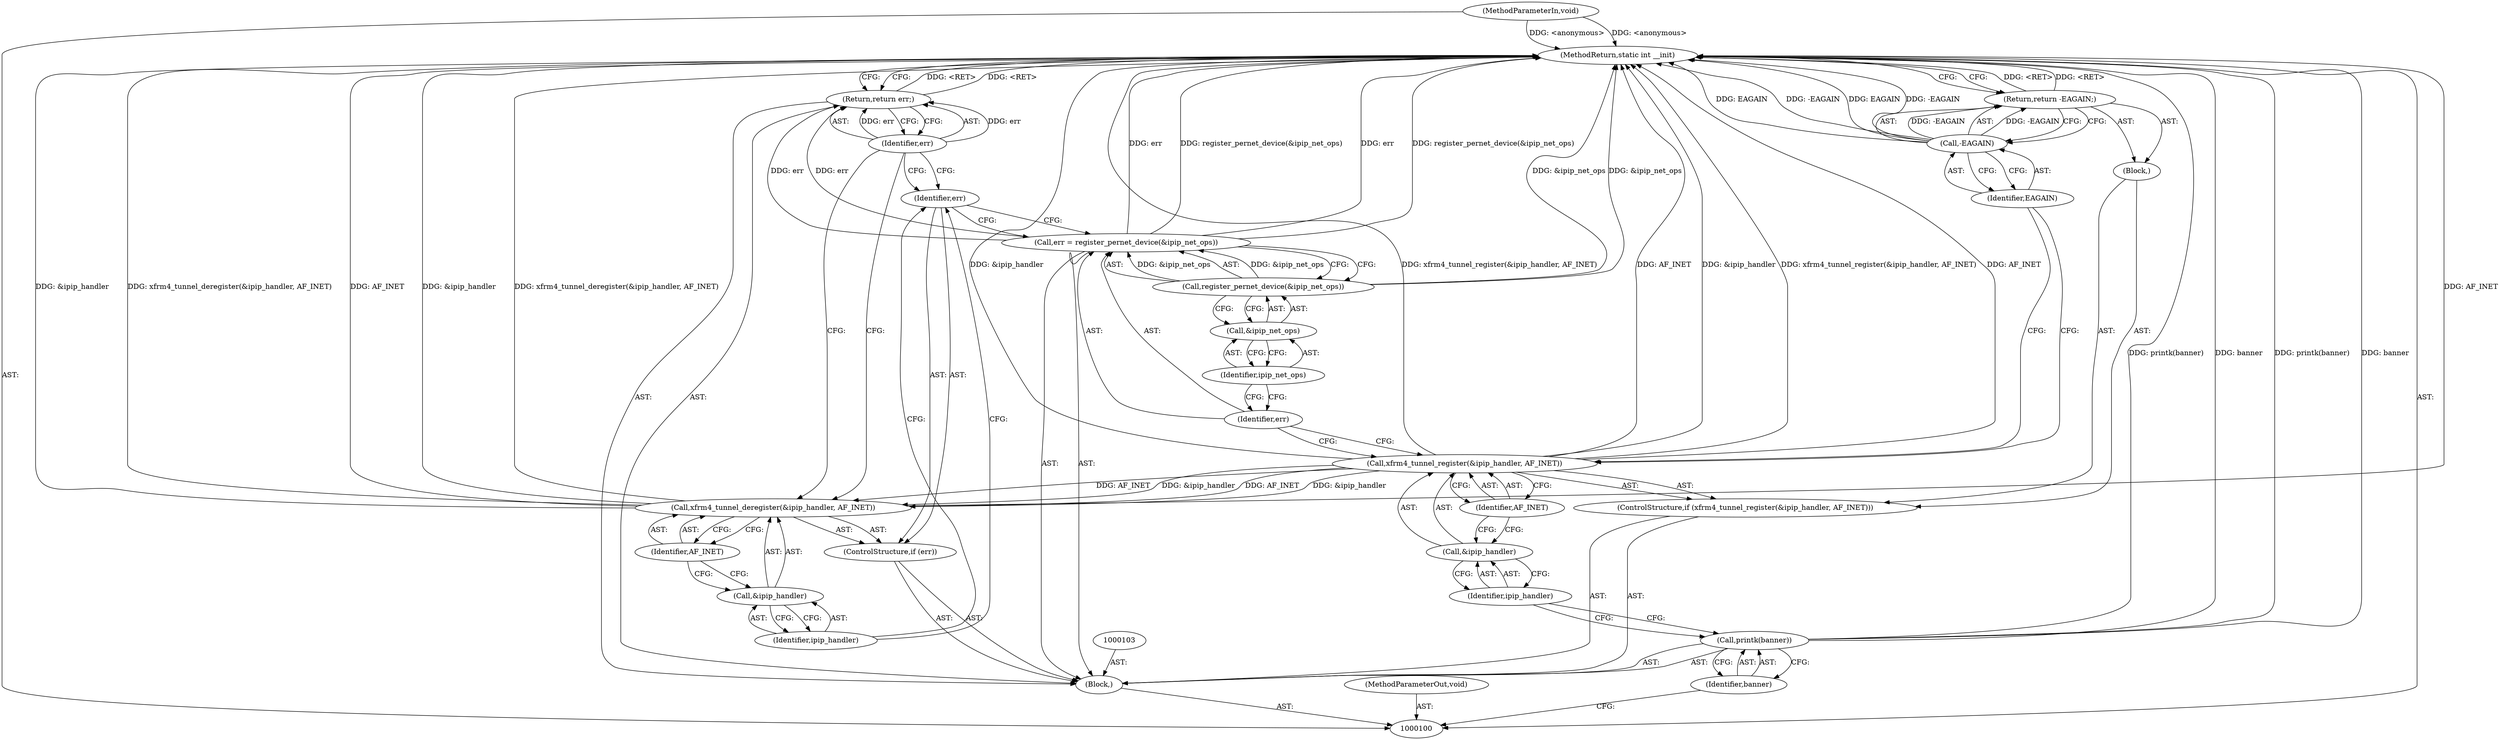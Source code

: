 digraph "1_linux_d5aa407f59f5b83d2c50ec88f5bf56d40f1f8978" {
"1000128" [label="(MethodReturn,static int __init)"];
"1000101" [label="(MethodParameterIn,void)"];
"1000165" [label="(MethodParameterOut,void)"];
"1000115" [label="(Call,err = register_pernet_device(&ipip_net_ops))"];
"1000116" [label="(Identifier,err)"];
"1000118" [label="(Call,&ipip_net_ops)"];
"1000119" [label="(Identifier,ipip_net_ops)"];
"1000117" [label="(Call,register_pernet_device(&ipip_net_ops))"];
"1000120" [label="(ControlStructure,if (err))"];
"1000121" [label="(Identifier,err)"];
"1000122" [label="(Call,xfrm4_tunnel_deregister(&ipip_handler, AF_INET))"];
"1000123" [label="(Call,&ipip_handler)"];
"1000124" [label="(Identifier,ipip_handler)"];
"1000125" [label="(Identifier,AF_INET)"];
"1000126" [label="(Return,return err;)"];
"1000127" [label="(Identifier,err)"];
"1000102" [label="(Block,)"];
"1000104" [label="(Call,printk(banner))"];
"1000105" [label="(Identifier,banner)"];
"1000106" [label="(ControlStructure,if (xfrm4_tunnel_register(&ipip_handler, AF_INET)))"];
"1000108" [label="(Call,&ipip_handler)"];
"1000109" [label="(Identifier,ipip_handler)"];
"1000110" [label="(Identifier,AF_INET)"];
"1000107" [label="(Call,xfrm4_tunnel_register(&ipip_handler, AF_INET))"];
"1000111" [label="(Block,)"];
"1000114" [label="(Identifier,EAGAIN)"];
"1000112" [label="(Return,return -EAGAIN;)"];
"1000113" [label="(Call,-EAGAIN)"];
"1000128" -> "1000100"  [label="AST: "];
"1000128" -> "1000112"  [label="CFG: "];
"1000128" -> "1000126"  [label="CFG: "];
"1000112" -> "1000128"  [label="DDG: <RET>"];
"1000115" -> "1000128"  [label="DDG: register_pernet_device(&ipip_net_ops)"];
"1000115" -> "1000128"  [label="DDG: err"];
"1000122" -> "1000128"  [label="DDG: AF_INET"];
"1000122" -> "1000128"  [label="DDG: &ipip_handler"];
"1000122" -> "1000128"  [label="DDG: xfrm4_tunnel_deregister(&ipip_handler, AF_INET)"];
"1000107" -> "1000128"  [label="DDG: &ipip_handler"];
"1000107" -> "1000128"  [label="DDG: xfrm4_tunnel_register(&ipip_handler, AF_INET)"];
"1000107" -> "1000128"  [label="DDG: AF_INET"];
"1000104" -> "1000128"  [label="DDG: printk(banner)"];
"1000104" -> "1000128"  [label="DDG: banner"];
"1000113" -> "1000128"  [label="DDG: EAGAIN"];
"1000113" -> "1000128"  [label="DDG: -EAGAIN"];
"1000117" -> "1000128"  [label="DDG: &ipip_net_ops"];
"1000101" -> "1000128"  [label="DDG: <anonymous>"];
"1000126" -> "1000128"  [label="DDG: <RET>"];
"1000101" -> "1000100"  [label="AST: "];
"1000101" -> "1000128"  [label="DDG: <anonymous>"];
"1000165" -> "1000100"  [label="AST: "];
"1000115" -> "1000102"  [label="AST: "];
"1000115" -> "1000117"  [label="CFG: "];
"1000116" -> "1000115"  [label="AST: "];
"1000117" -> "1000115"  [label="AST: "];
"1000121" -> "1000115"  [label="CFG: "];
"1000115" -> "1000128"  [label="DDG: register_pernet_device(&ipip_net_ops)"];
"1000115" -> "1000128"  [label="DDG: err"];
"1000117" -> "1000115"  [label="DDG: &ipip_net_ops"];
"1000115" -> "1000126"  [label="DDG: err"];
"1000116" -> "1000115"  [label="AST: "];
"1000116" -> "1000107"  [label="CFG: "];
"1000119" -> "1000116"  [label="CFG: "];
"1000118" -> "1000117"  [label="AST: "];
"1000118" -> "1000119"  [label="CFG: "];
"1000119" -> "1000118"  [label="AST: "];
"1000117" -> "1000118"  [label="CFG: "];
"1000119" -> "1000118"  [label="AST: "];
"1000119" -> "1000116"  [label="CFG: "];
"1000118" -> "1000119"  [label="CFG: "];
"1000117" -> "1000115"  [label="AST: "];
"1000117" -> "1000118"  [label="CFG: "];
"1000118" -> "1000117"  [label="AST: "];
"1000115" -> "1000117"  [label="CFG: "];
"1000117" -> "1000128"  [label="DDG: &ipip_net_ops"];
"1000117" -> "1000115"  [label="DDG: &ipip_net_ops"];
"1000120" -> "1000102"  [label="AST: "];
"1000121" -> "1000120"  [label="AST: "];
"1000122" -> "1000120"  [label="AST: "];
"1000121" -> "1000120"  [label="AST: "];
"1000121" -> "1000115"  [label="CFG: "];
"1000124" -> "1000121"  [label="CFG: "];
"1000127" -> "1000121"  [label="CFG: "];
"1000122" -> "1000120"  [label="AST: "];
"1000122" -> "1000125"  [label="CFG: "];
"1000123" -> "1000122"  [label="AST: "];
"1000125" -> "1000122"  [label="AST: "];
"1000127" -> "1000122"  [label="CFG: "];
"1000122" -> "1000128"  [label="DDG: AF_INET"];
"1000122" -> "1000128"  [label="DDG: &ipip_handler"];
"1000122" -> "1000128"  [label="DDG: xfrm4_tunnel_deregister(&ipip_handler, AF_INET)"];
"1000107" -> "1000122"  [label="DDG: &ipip_handler"];
"1000107" -> "1000122"  [label="DDG: AF_INET"];
"1000123" -> "1000122"  [label="AST: "];
"1000123" -> "1000124"  [label="CFG: "];
"1000124" -> "1000123"  [label="AST: "];
"1000125" -> "1000123"  [label="CFG: "];
"1000124" -> "1000123"  [label="AST: "];
"1000124" -> "1000121"  [label="CFG: "];
"1000123" -> "1000124"  [label="CFG: "];
"1000125" -> "1000122"  [label="AST: "];
"1000125" -> "1000123"  [label="CFG: "];
"1000122" -> "1000125"  [label="CFG: "];
"1000126" -> "1000102"  [label="AST: "];
"1000126" -> "1000127"  [label="CFG: "];
"1000127" -> "1000126"  [label="AST: "];
"1000128" -> "1000126"  [label="CFG: "];
"1000126" -> "1000128"  [label="DDG: <RET>"];
"1000127" -> "1000126"  [label="DDG: err"];
"1000115" -> "1000126"  [label="DDG: err"];
"1000127" -> "1000126"  [label="AST: "];
"1000127" -> "1000122"  [label="CFG: "];
"1000127" -> "1000121"  [label="CFG: "];
"1000126" -> "1000127"  [label="CFG: "];
"1000127" -> "1000126"  [label="DDG: err"];
"1000102" -> "1000100"  [label="AST: "];
"1000103" -> "1000102"  [label="AST: "];
"1000104" -> "1000102"  [label="AST: "];
"1000106" -> "1000102"  [label="AST: "];
"1000115" -> "1000102"  [label="AST: "];
"1000120" -> "1000102"  [label="AST: "];
"1000126" -> "1000102"  [label="AST: "];
"1000104" -> "1000102"  [label="AST: "];
"1000104" -> "1000105"  [label="CFG: "];
"1000105" -> "1000104"  [label="AST: "];
"1000109" -> "1000104"  [label="CFG: "];
"1000104" -> "1000128"  [label="DDG: printk(banner)"];
"1000104" -> "1000128"  [label="DDG: banner"];
"1000105" -> "1000104"  [label="AST: "];
"1000105" -> "1000100"  [label="CFG: "];
"1000104" -> "1000105"  [label="CFG: "];
"1000106" -> "1000102"  [label="AST: "];
"1000107" -> "1000106"  [label="AST: "];
"1000111" -> "1000106"  [label="AST: "];
"1000108" -> "1000107"  [label="AST: "];
"1000108" -> "1000109"  [label="CFG: "];
"1000109" -> "1000108"  [label="AST: "];
"1000110" -> "1000108"  [label="CFG: "];
"1000109" -> "1000108"  [label="AST: "];
"1000109" -> "1000104"  [label="CFG: "];
"1000108" -> "1000109"  [label="CFG: "];
"1000110" -> "1000107"  [label="AST: "];
"1000110" -> "1000108"  [label="CFG: "];
"1000107" -> "1000110"  [label="CFG: "];
"1000107" -> "1000106"  [label="AST: "];
"1000107" -> "1000110"  [label="CFG: "];
"1000108" -> "1000107"  [label="AST: "];
"1000110" -> "1000107"  [label="AST: "];
"1000114" -> "1000107"  [label="CFG: "];
"1000116" -> "1000107"  [label="CFG: "];
"1000107" -> "1000128"  [label="DDG: &ipip_handler"];
"1000107" -> "1000128"  [label="DDG: xfrm4_tunnel_register(&ipip_handler, AF_INET)"];
"1000107" -> "1000128"  [label="DDG: AF_INET"];
"1000107" -> "1000122"  [label="DDG: &ipip_handler"];
"1000107" -> "1000122"  [label="DDG: AF_INET"];
"1000111" -> "1000106"  [label="AST: "];
"1000112" -> "1000111"  [label="AST: "];
"1000114" -> "1000113"  [label="AST: "];
"1000114" -> "1000107"  [label="CFG: "];
"1000113" -> "1000114"  [label="CFG: "];
"1000112" -> "1000111"  [label="AST: "];
"1000112" -> "1000113"  [label="CFG: "];
"1000113" -> "1000112"  [label="AST: "];
"1000128" -> "1000112"  [label="CFG: "];
"1000112" -> "1000128"  [label="DDG: <RET>"];
"1000113" -> "1000112"  [label="DDG: -EAGAIN"];
"1000113" -> "1000112"  [label="AST: "];
"1000113" -> "1000114"  [label="CFG: "];
"1000114" -> "1000113"  [label="AST: "];
"1000112" -> "1000113"  [label="CFG: "];
"1000113" -> "1000128"  [label="DDG: EAGAIN"];
"1000113" -> "1000128"  [label="DDG: -EAGAIN"];
"1000113" -> "1000112"  [label="DDG: -EAGAIN"];
}
